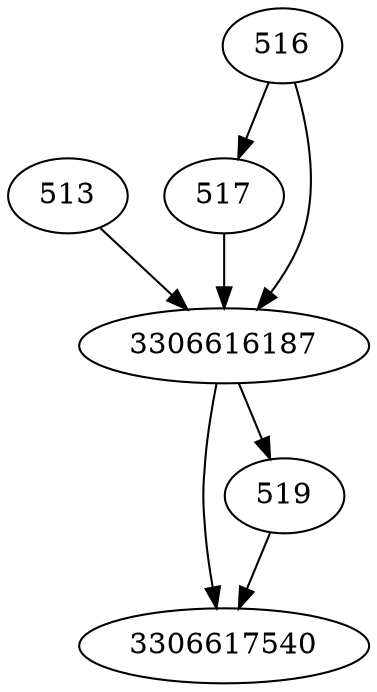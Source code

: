strict digraph  {
513;
3306617540;
517;
516;
519;
3306616187;
513 -> 3306616187;
517 -> 3306616187;
516 -> 517;
516 -> 3306616187;
519 -> 3306617540;
3306616187 -> 3306617540;
3306616187 -> 519;
}
